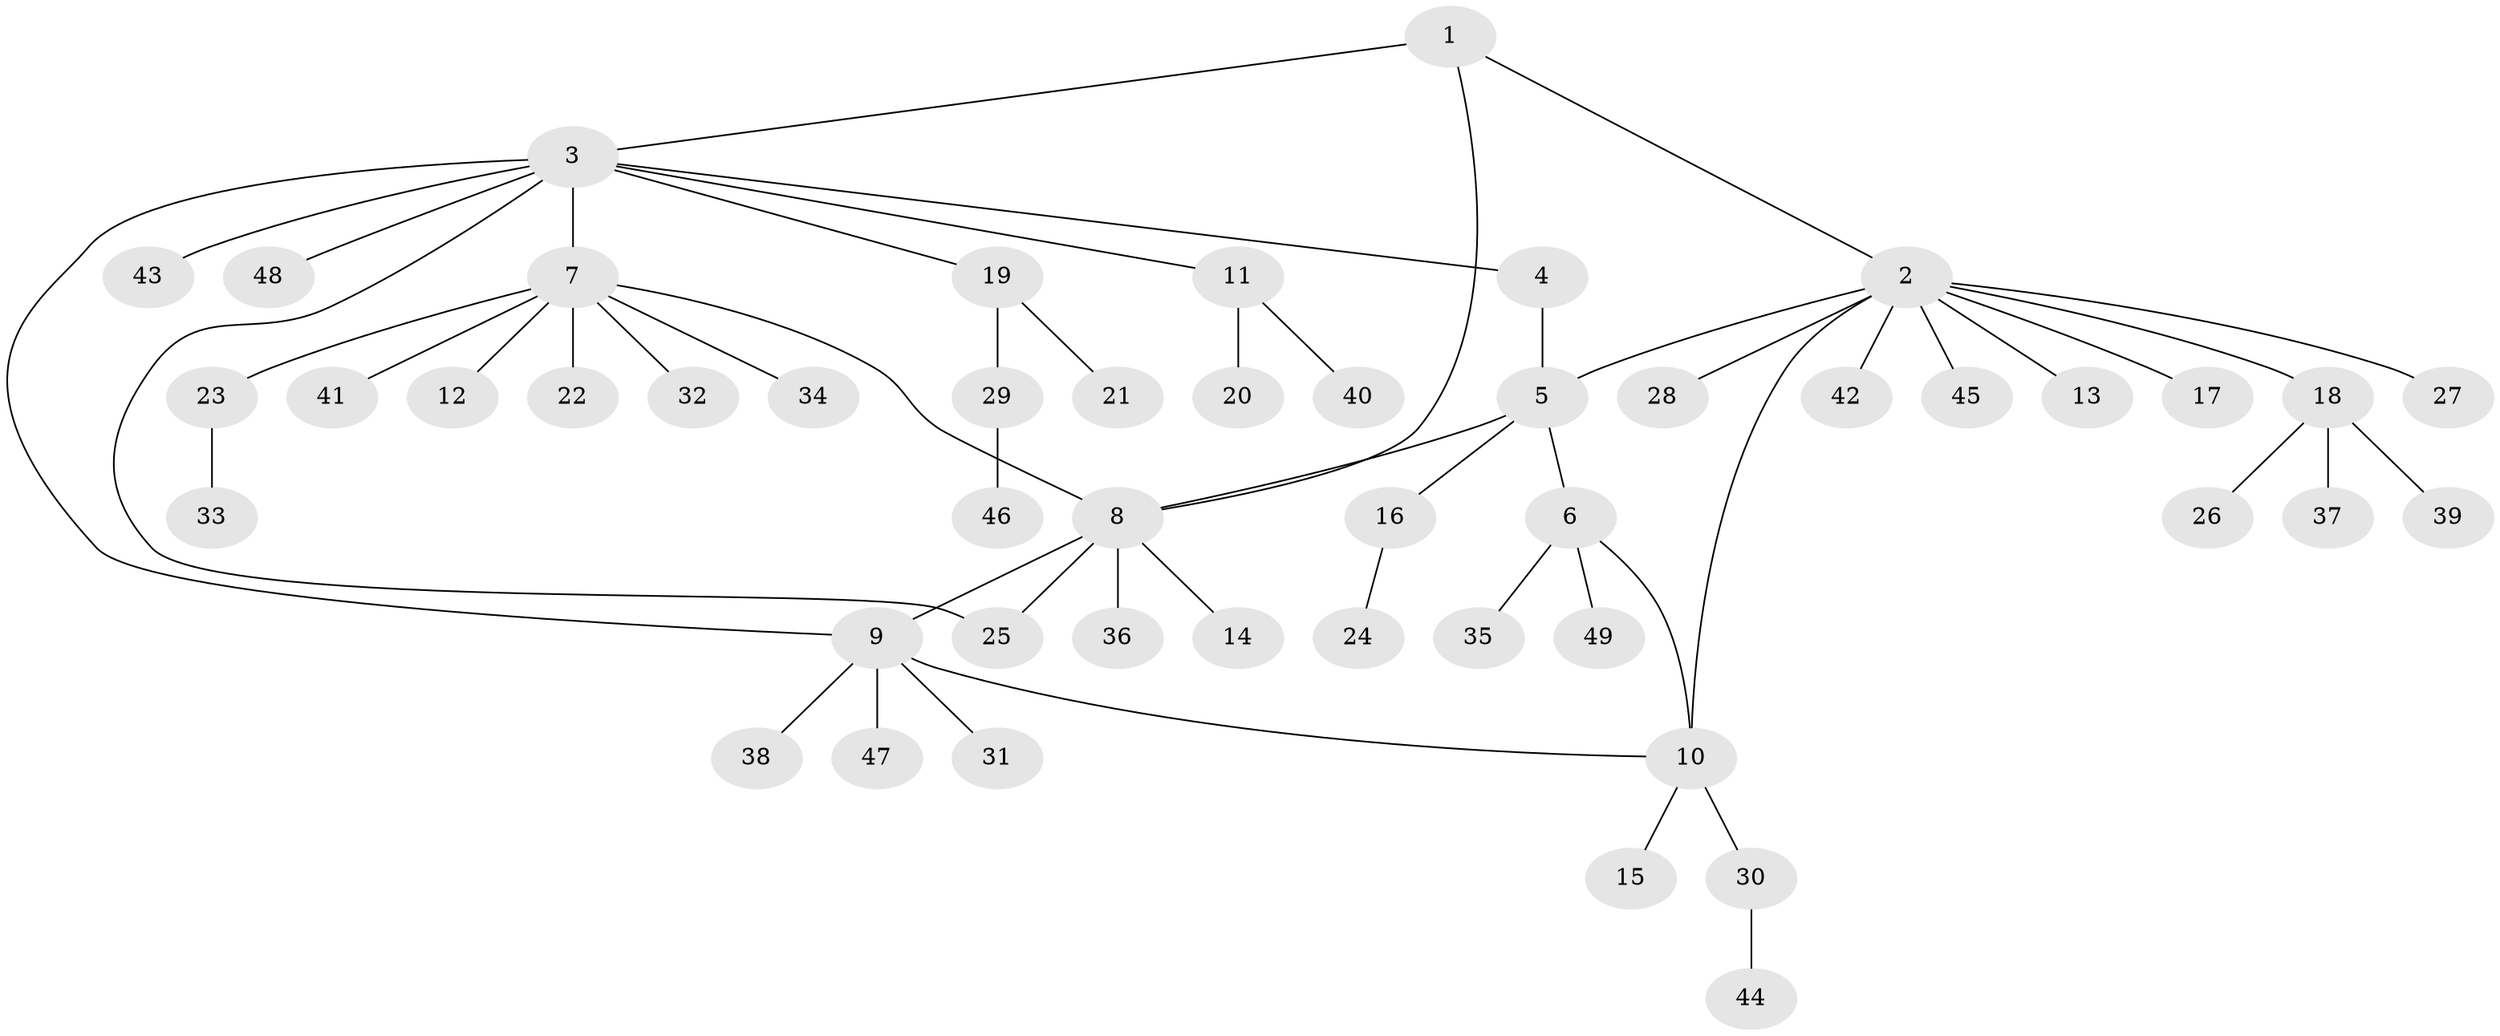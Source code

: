 // coarse degree distribution, {8: 0.029411764705882353, 7: 0.029411764705882353, 4: 0.029411764705882353, 1: 0.7941176470588235, 3: 0.029411764705882353, 2: 0.058823529411764705, 13: 0.029411764705882353}
// Generated by graph-tools (version 1.1) at 2025/57/03/04/25 21:57:38]
// undirected, 49 vertices, 55 edges
graph export_dot {
graph [start="1"]
  node [color=gray90,style=filled];
  1;
  2;
  3;
  4;
  5;
  6;
  7;
  8;
  9;
  10;
  11;
  12;
  13;
  14;
  15;
  16;
  17;
  18;
  19;
  20;
  21;
  22;
  23;
  24;
  25;
  26;
  27;
  28;
  29;
  30;
  31;
  32;
  33;
  34;
  35;
  36;
  37;
  38;
  39;
  40;
  41;
  42;
  43;
  44;
  45;
  46;
  47;
  48;
  49;
  1 -- 2;
  1 -- 3;
  1 -- 8;
  2 -- 5;
  2 -- 10;
  2 -- 13;
  2 -- 17;
  2 -- 18;
  2 -- 27;
  2 -- 28;
  2 -- 42;
  2 -- 45;
  3 -- 4;
  3 -- 7;
  3 -- 9;
  3 -- 11;
  3 -- 19;
  3 -- 25;
  3 -- 43;
  3 -- 48;
  4 -- 5;
  5 -- 6;
  5 -- 8;
  5 -- 16;
  6 -- 10;
  6 -- 35;
  6 -- 49;
  7 -- 8;
  7 -- 12;
  7 -- 22;
  7 -- 23;
  7 -- 32;
  7 -- 34;
  7 -- 41;
  8 -- 9;
  8 -- 14;
  8 -- 25;
  8 -- 36;
  9 -- 10;
  9 -- 31;
  9 -- 38;
  9 -- 47;
  10 -- 15;
  10 -- 30;
  11 -- 20;
  11 -- 40;
  16 -- 24;
  18 -- 26;
  18 -- 37;
  18 -- 39;
  19 -- 21;
  19 -- 29;
  23 -- 33;
  29 -- 46;
  30 -- 44;
}
